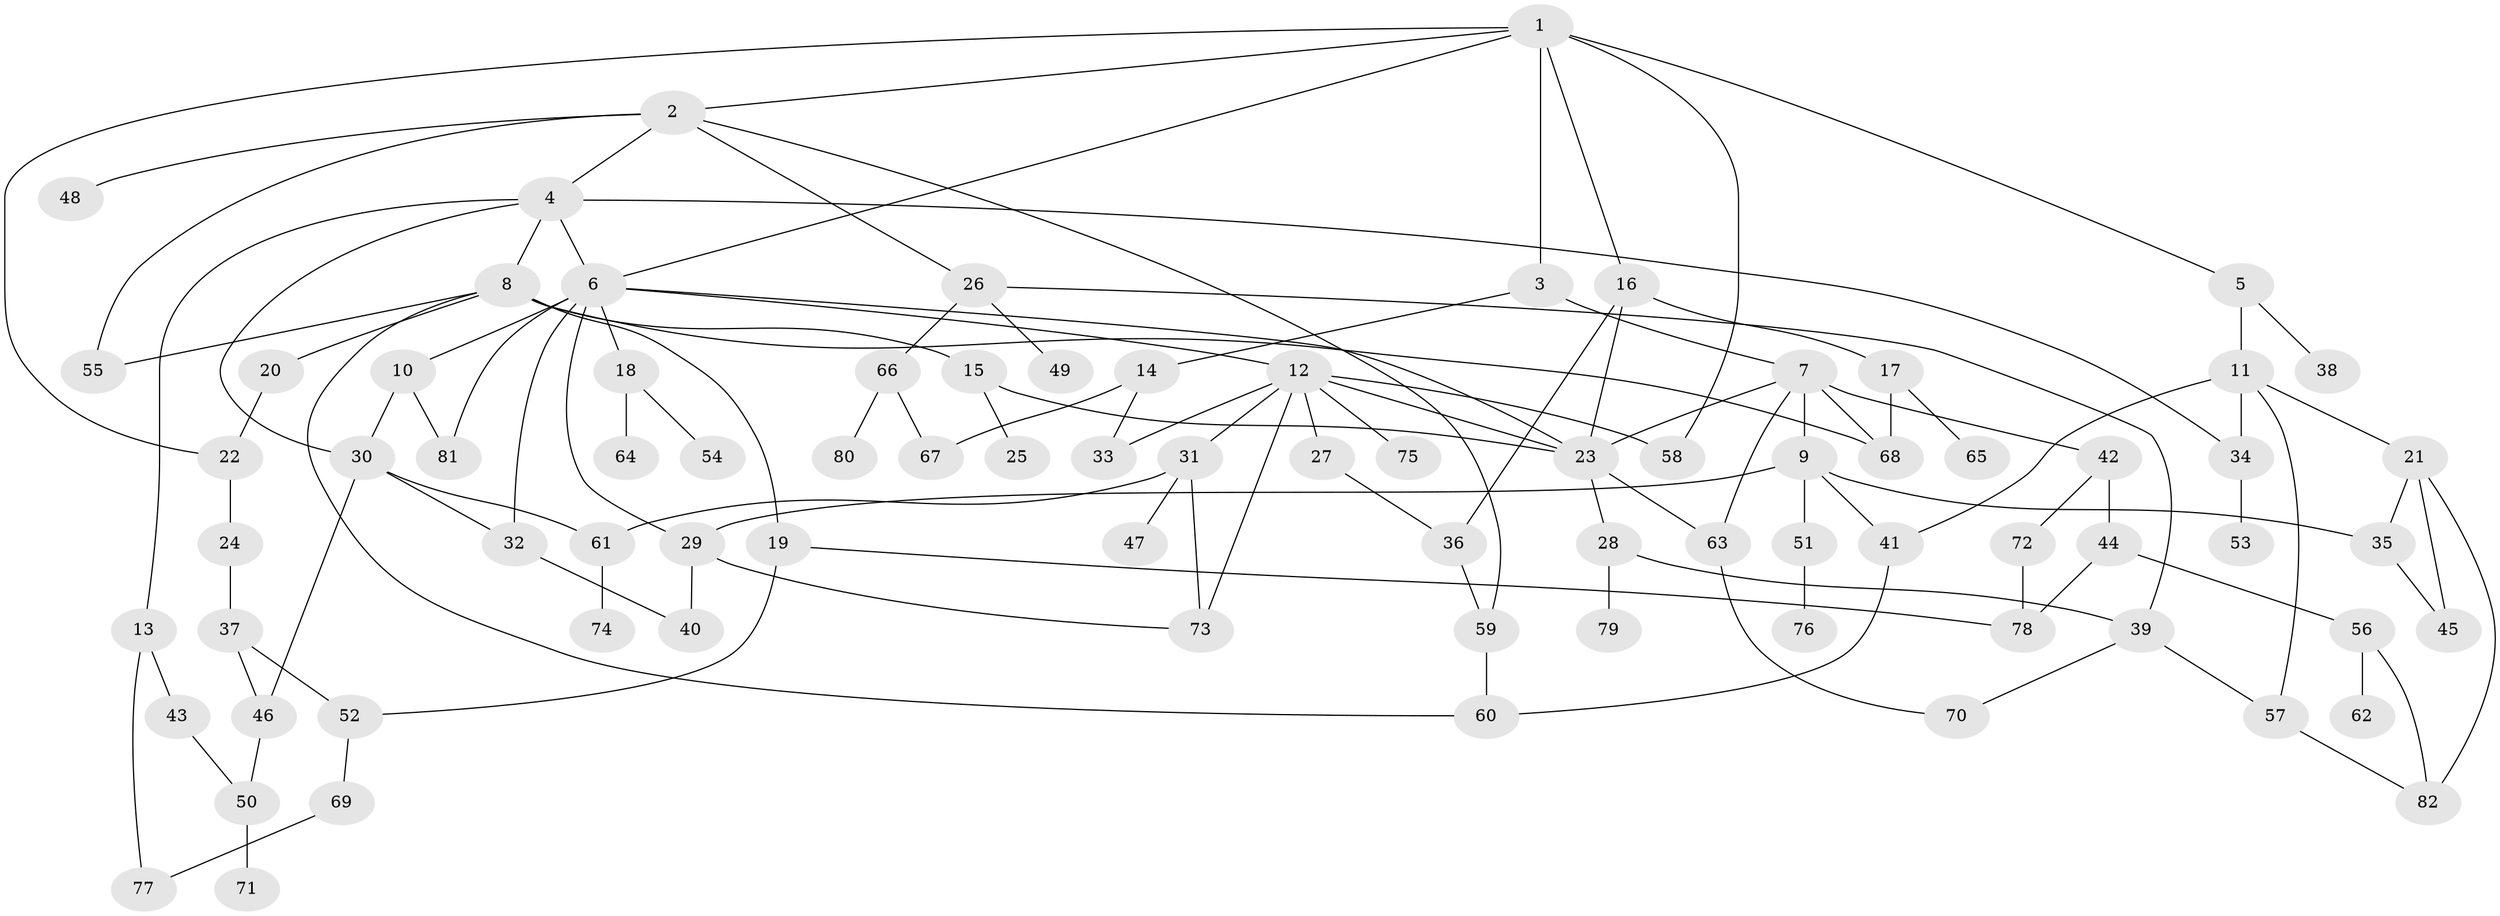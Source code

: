 // coarse degree distribution, {6: 0.034482758620689655, 8: 0.017241379310344827, 3: 0.39655172413793105, 5: 0.1206896551724138, 2: 0.1206896551724138, 1: 0.20689655172413793, 7: 0.06896551724137931, 4: 0.034482758620689655}
// Generated by graph-tools (version 1.1) at 2025/36/03/04/25 23:36:06]
// undirected, 82 vertices, 121 edges
graph export_dot {
  node [color=gray90,style=filled];
  1;
  2;
  3;
  4;
  5;
  6;
  7;
  8;
  9;
  10;
  11;
  12;
  13;
  14;
  15;
  16;
  17;
  18;
  19;
  20;
  21;
  22;
  23;
  24;
  25;
  26;
  27;
  28;
  29;
  30;
  31;
  32;
  33;
  34;
  35;
  36;
  37;
  38;
  39;
  40;
  41;
  42;
  43;
  44;
  45;
  46;
  47;
  48;
  49;
  50;
  51;
  52;
  53;
  54;
  55;
  56;
  57;
  58;
  59;
  60;
  61;
  62;
  63;
  64;
  65;
  66;
  67;
  68;
  69;
  70;
  71;
  72;
  73;
  74;
  75;
  76;
  77;
  78;
  79;
  80;
  81;
  82;
  1 -- 2;
  1 -- 3;
  1 -- 5;
  1 -- 16;
  1 -- 22;
  1 -- 58;
  1 -- 6;
  2 -- 4;
  2 -- 26;
  2 -- 48;
  2 -- 55;
  2 -- 59;
  3 -- 7;
  3 -- 14;
  4 -- 6;
  4 -- 8;
  4 -- 13;
  4 -- 30;
  4 -- 34;
  5 -- 11;
  5 -- 38;
  6 -- 10;
  6 -- 12;
  6 -- 18;
  6 -- 81;
  6 -- 23;
  6 -- 29;
  6 -- 32;
  7 -- 9;
  7 -- 23;
  7 -- 42;
  7 -- 68;
  7 -- 63;
  8 -- 15;
  8 -- 19;
  8 -- 20;
  8 -- 68;
  8 -- 55;
  8 -- 60;
  9 -- 29;
  9 -- 51;
  9 -- 35;
  9 -- 41;
  10 -- 81;
  10 -- 30;
  11 -- 21;
  11 -- 41;
  11 -- 34;
  11 -- 57;
  12 -- 27;
  12 -- 31;
  12 -- 75;
  12 -- 58;
  12 -- 33;
  12 -- 23;
  12 -- 73;
  13 -- 43;
  13 -- 77;
  14 -- 33;
  14 -- 67;
  15 -- 25;
  15 -- 23;
  16 -- 17;
  16 -- 23;
  16 -- 36;
  17 -- 65;
  17 -- 68;
  18 -- 54;
  18 -- 64;
  19 -- 78;
  19 -- 52;
  20 -- 22;
  21 -- 35;
  21 -- 82;
  21 -- 45;
  22 -- 24;
  23 -- 28;
  23 -- 63;
  24 -- 37;
  26 -- 39;
  26 -- 49;
  26 -- 66;
  27 -- 36;
  28 -- 79;
  28 -- 39;
  29 -- 40;
  29 -- 73;
  30 -- 32;
  30 -- 61;
  30 -- 46;
  31 -- 47;
  31 -- 73;
  31 -- 61;
  32 -- 40;
  34 -- 53;
  35 -- 45;
  36 -- 59;
  37 -- 46;
  37 -- 52;
  39 -- 57;
  39 -- 70;
  41 -- 60;
  42 -- 44;
  42 -- 72;
  43 -- 50;
  44 -- 56;
  44 -- 78;
  46 -- 50;
  50 -- 71;
  51 -- 76;
  52 -- 69;
  56 -- 62;
  56 -- 82;
  57 -- 82;
  59 -- 60;
  61 -- 74;
  63 -- 70;
  66 -- 80;
  66 -- 67;
  69 -- 77;
  72 -- 78;
}
